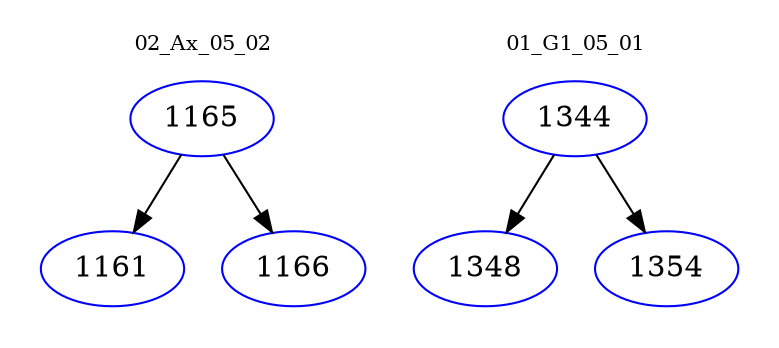 digraph{
subgraph cluster_0 {
color = white
label = "02_Ax_05_02";
fontsize=10;
T0_1165 [label="1165", color="blue"]
T0_1165 -> T0_1161 [color="black"]
T0_1161 [label="1161", color="blue"]
T0_1165 -> T0_1166 [color="black"]
T0_1166 [label="1166", color="blue"]
}
subgraph cluster_1 {
color = white
label = "01_G1_05_01";
fontsize=10;
T1_1344 [label="1344", color="blue"]
T1_1344 -> T1_1348 [color="black"]
T1_1348 [label="1348", color="blue"]
T1_1344 -> T1_1354 [color="black"]
T1_1354 [label="1354", color="blue"]
}
}

